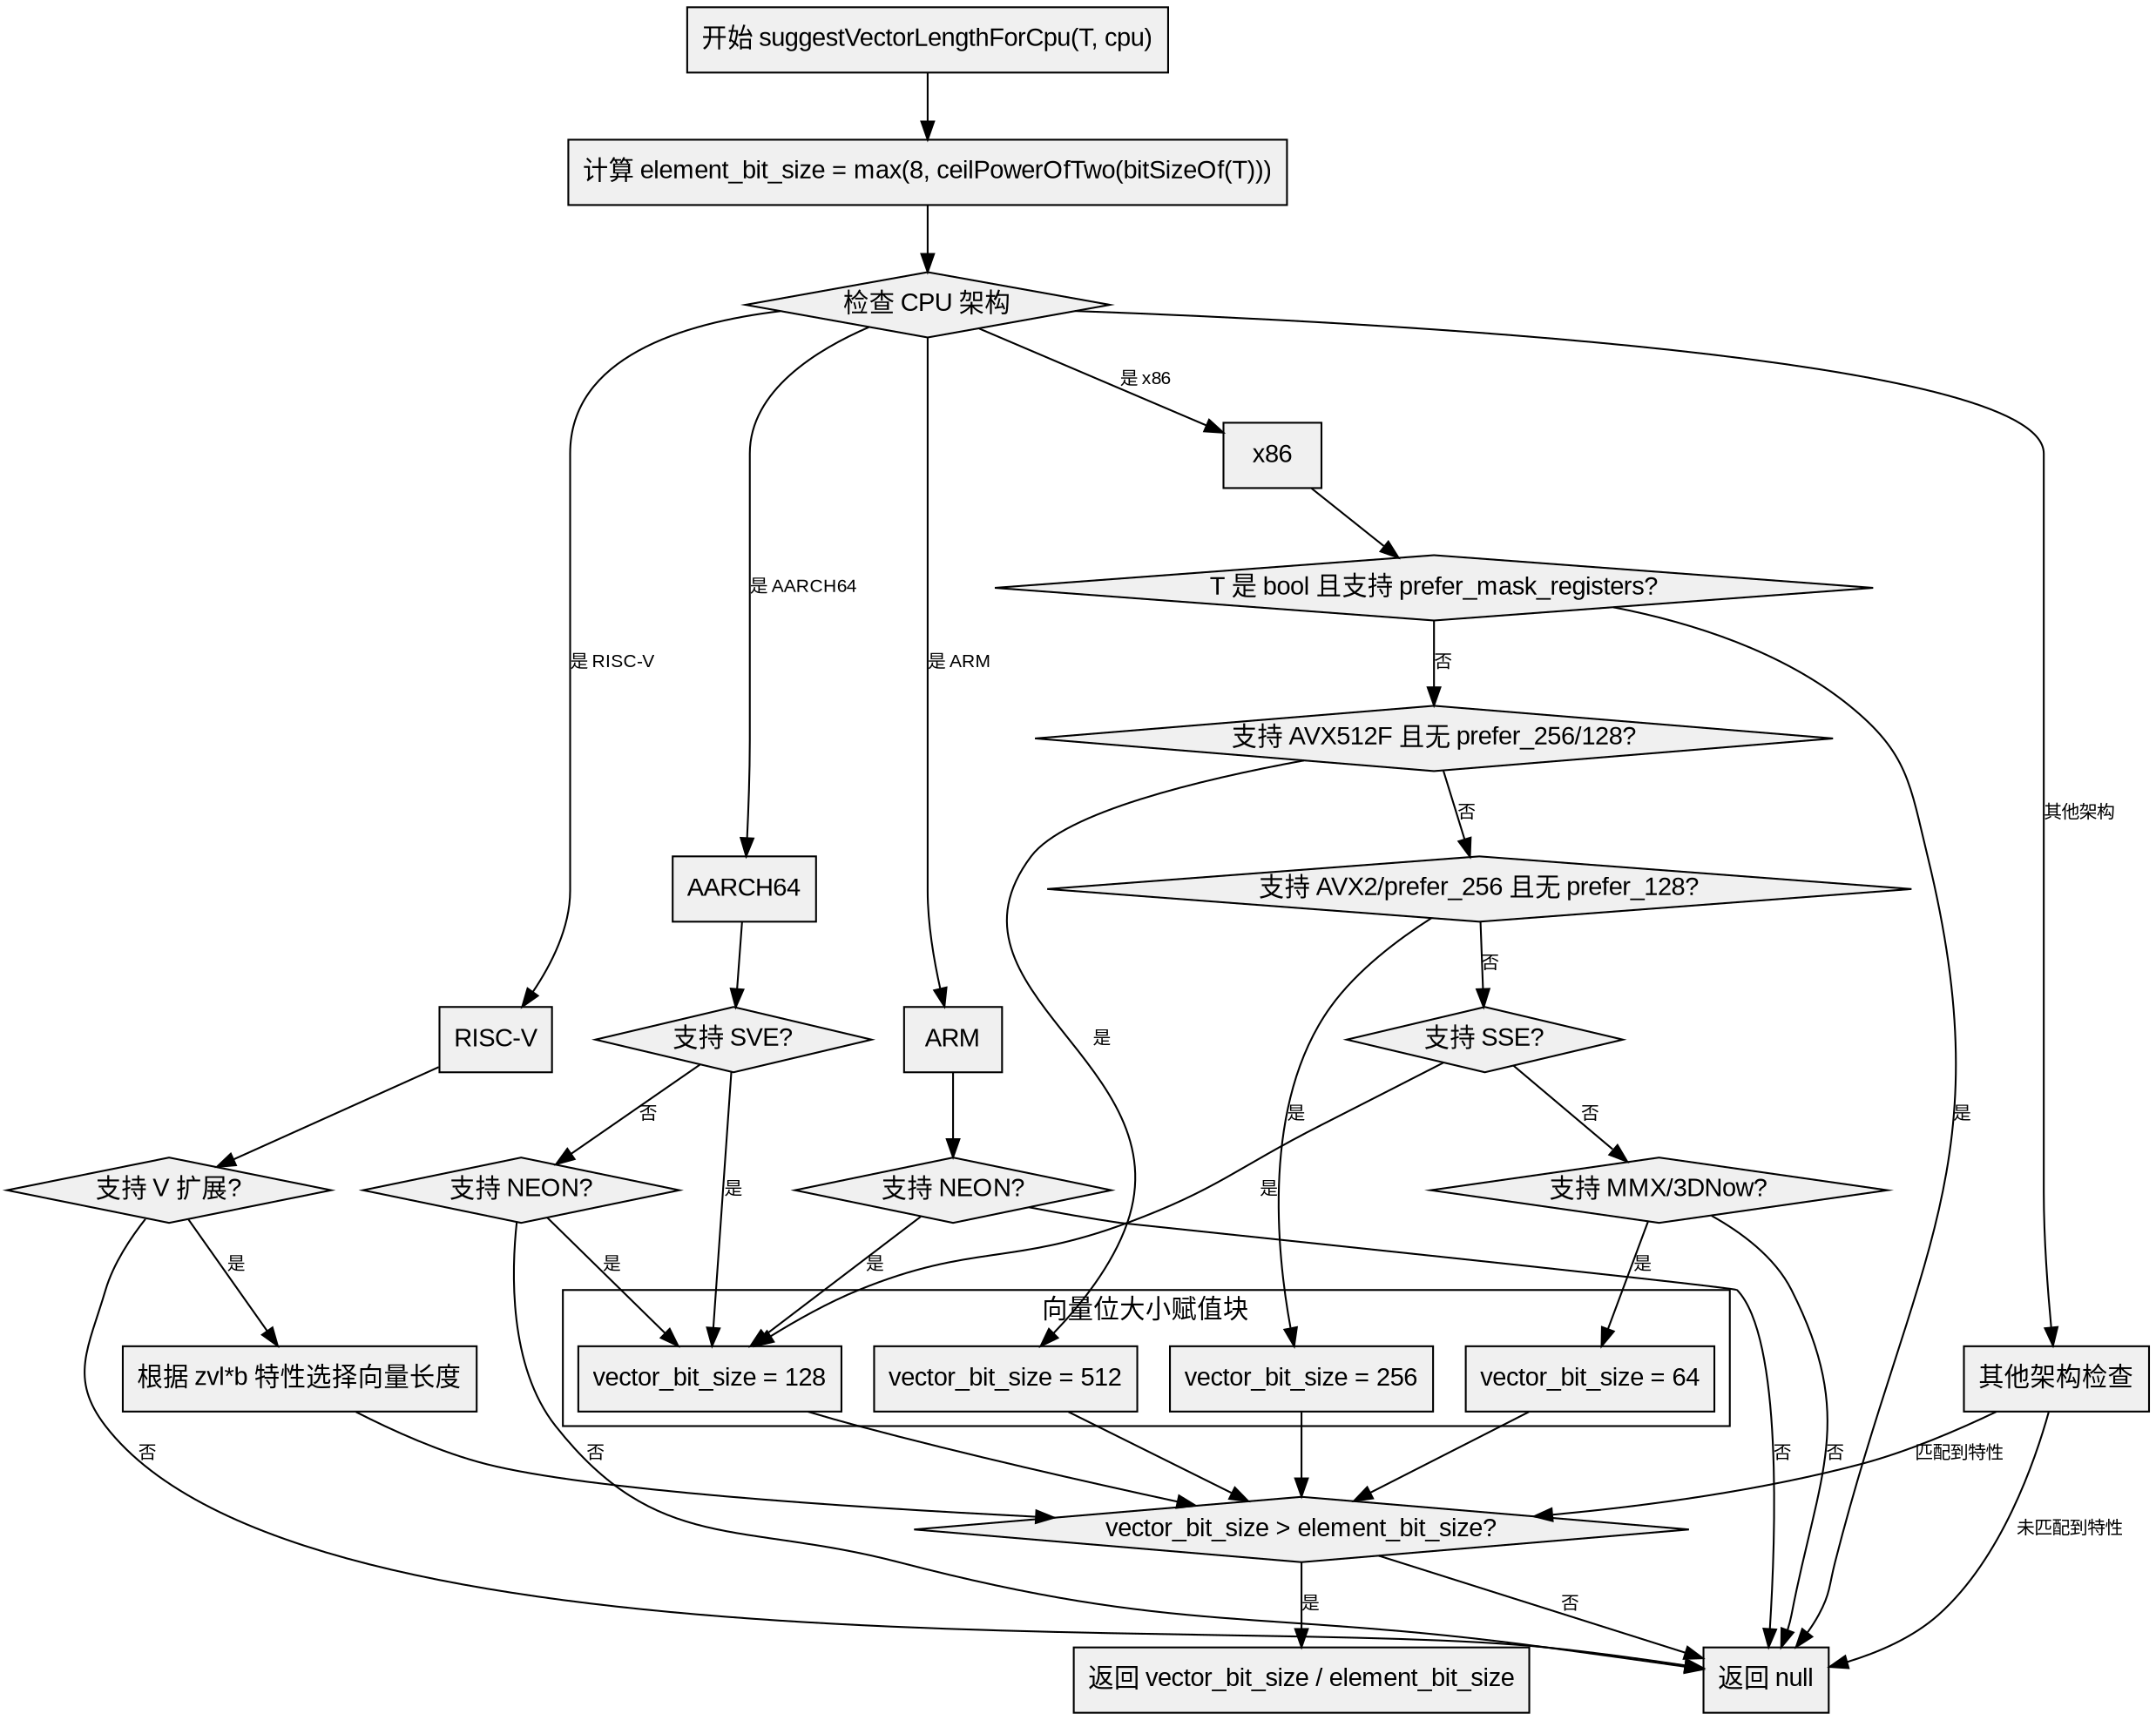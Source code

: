 
digraph flowchart {
    node [shape=rectangle, fontname="Arial", style=filled, fillcolor="#f0f0f0"];
    edge [fontname="Arial", fontsize=10];
    
    start [label="开始 suggestVectorLengthForCpu(T, cpu)"];
    compute_element_bit_size [label="计算 element_bit_size = max(8, ceilPowerOfTwo(bitSizeOf(T)))"];
    check_arch [label="检查 CPU 架构", shape=diamond];
    
    // x86分支
    x86_arch [label="x86"];
    x86_bool_mask [label="T 是 bool 且支持 prefer_mask_registers?", shape=diamond];
    x86_avx512 [label="支持 AVX512F 且无 prefer_256/128?", shape=diamond];
    x86_avx256 [label="支持 AVX2/prefer_256 且无 prefer_128?", shape=diamond];
    x86_sse [label="支持 SSE?", shape=diamond];
    x86_mmx [label="支持 MMX/3DNow?", shape=diamond];
    
    // ARM分支
    arm_arch [label="ARM"];
    arm_neon [label="支持 NEON?", shape=diamond];
    
    // AARCH64分支
    aarch64_arch [label="AARCH64"];
    aarch64_sve [label="支持 SVE?", shape=diamond];
    aarch64_neon [label="支持 NEON?", shape=diamond];
    
    // RISC-V分支
    riscv_arch [label="RISC-V"];
    riscv_v [label="支持 V 扩展?", shape=diamond];
    riscv_zvl [label="根据 zvl*b 特性选择向量长度"];
    
    // 其他架构分支（PowerPC/MIPS/SPARC/WASM）
    other_arch [label="其他架构检查"];
    
    // 公共结束逻辑
    check_vector_size [label="vector_bit_size > element_bit_size?", shape=diamond];
    return_null [label="返回 null"];
    compute_result [label="返回 vector_bit_size / element_bit_size"];
    
    // 连接节点
    start -> compute_element_bit_size;
    compute_element_bit_size -> check_arch;
    
    // x86分支
    check_arch -> x86_arch [label="是 x86"];
    x86_arch -> x86_bool_mask;
    x86_bool_mask -> return_null [label="是"];
    x86_bool_mask -> x86_avx512 [label="否"];
    x86_avx512 -> x86_avx256 [label="否"];
    x86_avx512 -> blk_512 [label="是"];
    x86_avx256 -> x86_sse [label="否"];
    x86_avx256 -> blk_256 [label="是"];
    x86_sse -> blk_128 [label="是"];
    x86_sse -> x86_mmx [label="否"];
    x86_mmx -> blk_64 [label="是"];
    x86_mmx -> return_null [label="否"];
    
    // ARM分支
    check_arch -> arm_arch [label="是 ARM"];
    arm_arch -> arm_neon;
    arm_neon -> blk_128 [label="是"];
    arm_neon -> return_null [label="否"];
    
    // AARCH64分支
    check_arch -> aarch64_arch [label="是 AARCH64"];
    aarch64_arch -> aarch64_sve;
    aarch64_sve -> blk_128 [label="是"];
    aarch64_sve -> aarch64_neon [label="否"];
    aarch64_neon -> blk_128 [label="是"];
    aarch64_neon -> return_null [label="否"];
    
    // RISC-V分支
    check_arch -> riscv_arch [label="是 RISC-V"];
    riscv_arch -> riscv_v;
    riscv_v -> riscv_zvl [label="是"];
    riscv_v -> return_null [label="否"];
    riscv_zvl -> check_vector_size;
    
    // 其他架构分支
    check_arch -> other_arch [label="其他架构"];
    other_arch -> return_null [label="未匹配到特性"];
    other_arch -> check_vector_size [label="匹配到特性"];
    
    // 公共结束逻辑
    check_vector_size -> return_null [label="否"];
    check_vector_size -> compute_result [label="是"];
    
    // 定义公共块
    subgraph cluster_blocks {
        label="向量位大小赋值块";
        blk_512 [label="vector_bit_size = 512"];
        blk_256 [label="vector_bit_size = 256"];
        blk_128 [label="vector_bit_size = 128"];
        blk_64 [label="vector_bit_size = 64"];
    }
    
    // 连接公共块到结束逻辑
    blk_512 -> check_vector_size;
    blk_256 -> check_vector_size;
    blk_128 -> check_vector_size;
    blk_64 -> check_vector_size;
}
